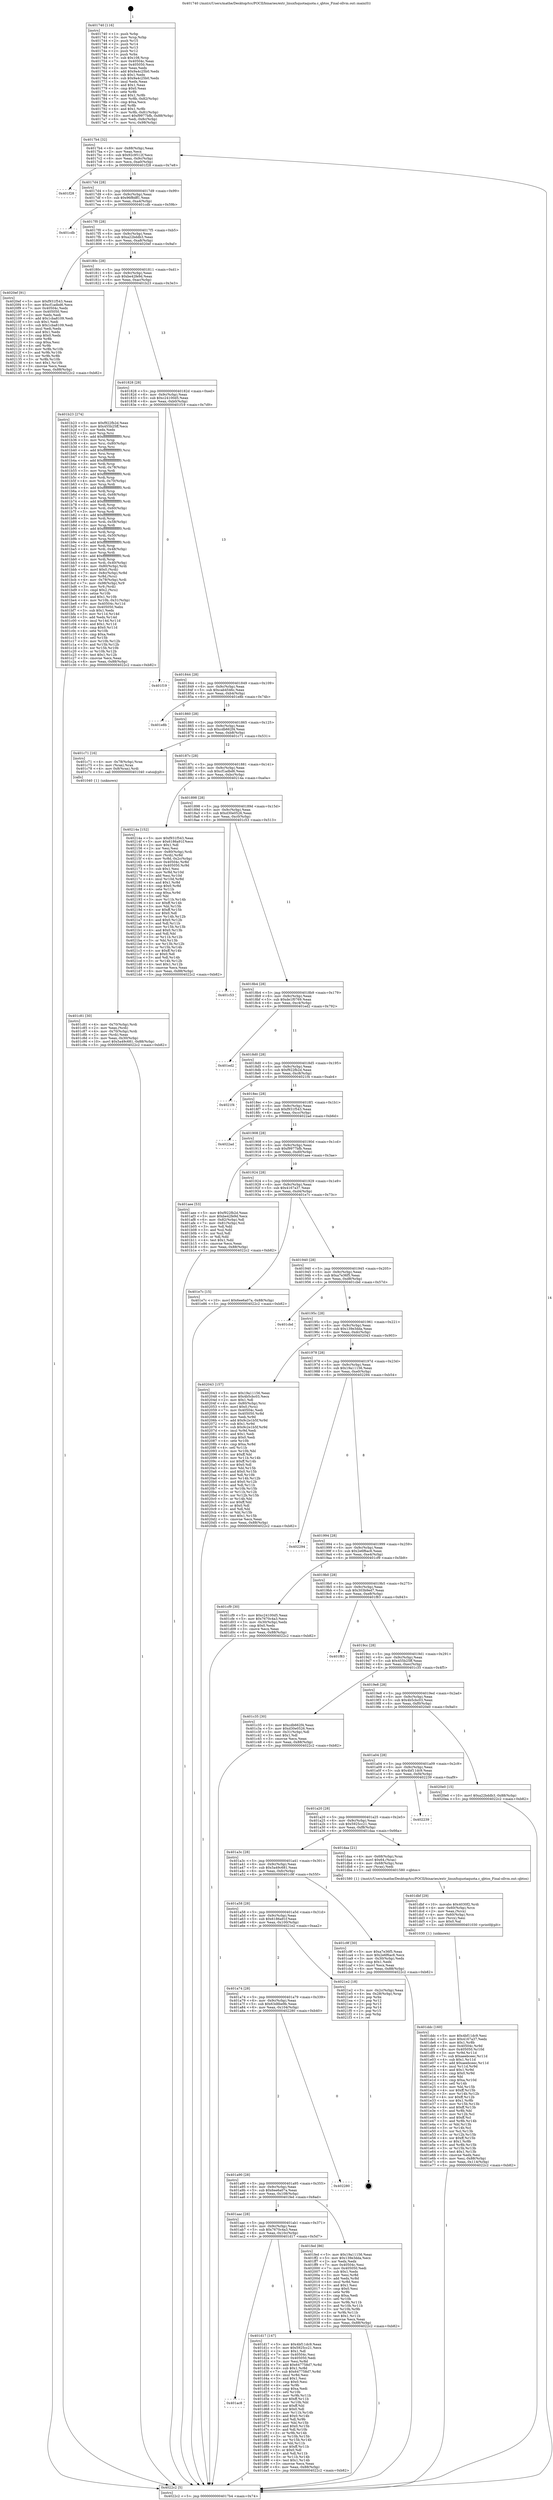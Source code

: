digraph "0x401740" {
  label = "0x401740 (/mnt/c/Users/mathe/Desktop/tcc/POCII/binaries/extr_linuxfsquotaquota.c_qbtos_Final-ollvm.out::main(0))"
  labelloc = "t"
  node[shape=record]

  Entry [label="",width=0.3,height=0.3,shape=circle,fillcolor=black,style=filled]
  "0x4017b4" [label="{
     0x4017b4 [32]\l
     | [instrs]\l
     &nbsp;&nbsp;0x4017b4 \<+6\>: mov -0x88(%rbp),%eax\l
     &nbsp;&nbsp;0x4017ba \<+2\>: mov %eax,%ecx\l
     &nbsp;&nbsp;0x4017bc \<+6\>: sub $0x92c9512f,%ecx\l
     &nbsp;&nbsp;0x4017c2 \<+6\>: mov %eax,-0x9c(%rbp)\l
     &nbsp;&nbsp;0x4017c8 \<+6\>: mov %ecx,-0xa0(%rbp)\l
     &nbsp;&nbsp;0x4017ce \<+6\>: je 0000000000401f28 \<main+0x7e8\>\l
  }"]
  "0x401f28" [label="{
     0x401f28\l
  }", style=dashed]
  "0x4017d4" [label="{
     0x4017d4 [28]\l
     | [instrs]\l
     &nbsp;&nbsp;0x4017d4 \<+5\>: jmp 00000000004017d9 \<main+0x99\>\l
     &nbsp;&nbsp;0x4017d9 \<+6\>: mov -0x9c(%rbp),%eax\l
     &nbsp;&nbsp;0x4017df \<+5\>: sub $0x96f8dff1,%eax\l
     &nbsp;&nbsp;0x4017e4 \<+6\>: mov %eax,-0xa4(%rbp)\l
     &nbsp;&nbsp;0x4017ea \<+6\>: je 0000000000401cdb \<main+0x59b\>\l
  }"]
  Exit [label="",width=0.3,height=0.3,shape=circle,fillcolor=black,style=filled,peripheries=2]
  "0x401cdb" [label="{
     0x401cdb\l
  }", style=dashed]
  "0x4017f0" [label="{
     0x4017f0 [28]\l
     | [instrs]\l
     &nbsp;&nbsp;0x4017f0 \<+5\>: jmp 00000000004017f5 \<main+0xb5\>\l
     &nbsp;&nbsp;0x4017f5 \<+6\>: mov -0x9c(%rbp),%eax\l
     &nbsp;&nbsp;0x4017fb \<+5\>: sub $0xa22bddb3,%eax\l
     &nbsp;&nbsp;0x401800 \<+6\>: mov %eax,-0xa8(%rbp)\l
     &nbsp;&nbsp;0x401806 \<+6\>: je 00000000004020ef \<main+0x9af\>\l
  }"]
  "0x401ddc" [label="{
     0x401ddc [160]\l
     | [instrs]\l
     &nbsp;&nbsp;0x401ddc \<+5\>: mov $0x4bf11dc9,%esi\l
     &nbsp;&nbsp;0x401de1 \<+5\>: mov $0x4167a37,%edx\l
     &nbsp;&nbsp;0x401de6 \<+3\>: mov $0x1,%r8b\l
     &nbsp;&nbsp;0x401de9 \<+8\>: mov 0x40504c,%r9d\l
     &nbsp;&nbsp;0x401df1 \<+8\>: mov 0x405050,%r10d\l
     &nbsp;&nbsp;0x401df9 \<+3\>: mov %r9d,%r11d\l
     &nbsp;&nbsp;0x401dfc \<+7\>: sub $0xaeebceec,%r11d\l
     &nbsp;&nbsp;0x401e03 \<+4\>: sub $0x1,%r11d\l
     &nbsp;&nbsp;0x401e07 \<+7\>: add $0xaeebceec,%r11d\l
     &nbsp;&nbsp;0x401e0e \<+4\>: imul %r11d,%r9d\l
     &nbsp;&nbsp;0x401e12 \<+4\>: and $0x1,%r9d\l
     &nbsp;&nbsp;0x401e16 \<+4\>: cmp $0x0,%r9d\l
     &nbsp;&nbsp;0x401e1a \<+3\>: sete %bl\l
     &nbsp;&nbsp;0x401e1d \<+4\>: cmp $0xa,%r10d\l
     &nbsp;&nbsp;0x401e21 \<+4\>: setl %r14b\l
     &nbsp;&nbsp;0x401e25 \<+3\>: mov %bl,%r15b\l
     &nbsp;&nbsp;0x401e28 \<+4\>: xor $0xff,%r15b\l
     &nbsp;&nbsp;0x401e2c \<+3\>: mov %r14b,%r12b\l
     &nbsp;&nbsp;0x401e2f \<+4\>: xor $0xff,%r12b\l
     &nbsp;&nbsp;0x401e33 \<+4\>: xor $0x1,%r8b\l
     &nbsp;&nbsp;0x401e37 \<+3\>: mov %r15b,%r13b\l
     &nbsp;&nbsp;0x401e3a \<+4\>: and $0xff,%r13b\l
     &nbsp;&nbsp;0x401e3e \<+3\>: and %r8b,%bl\l
     &nbsp;&nbsp;0x401e41 \<+3\>: mov %r12b,%cl\l
     &nbsp;&nbsp;0x401e44 \<+3\>: and $0xff,%cl\l
     &nbsp;&nbsp;0x401e47 \<+3\>: and %r8b,%r14b\l
     &nbsp;&nbsp;0x401e4a \<+3\>: or %bl,%r13b\l
     &nbsp;&nbsp;0x401e4d \<+3\>: or %r14b,%cl\l
     &nbsp;&nbsp;0x401e50 \<+3\>: xor %cl,%r13b\l
     &nbsp;&nbsp;0x401e53 \<+3\>: or %r12b,%r15b\l
     &nbsp;&nbsp;0x401e56 \<+4\>: xor $0xff,%r15b\l
     &nbsp;&nbsp;0x401e5a \<+4\>: or $0x1,%r8b\l
     &nbsp;&nbsp;0x401e5e \<+3\>: and %r8b,%r15b\l
     &nbsp;&nbsp;0x401e61 \<+3\>: or %r15b,%r13b\l
     &nbsp;&nbsp;0x401e64 \<+4\>: test $0x1,%r13b\l
     &nbsp;&nbsp;0x401e68 \<+3\>: cmovne %edx,%esi\l
     &nbsp;&nbsp;0x401e6b \<+6\>: mov %esi,-0x88(%rbp)\l
     &nbsp;&nbsp;0x401e71 \<+6\>: mov %eax,-0x114(%rbp)\l
     &nbsp;&nbsp;0x401e77 \<+5\>: jmp 00000000004022c2 \<main+0xb82\>\l
  }"]
  "0x4020ef" [label="{
     0x4020ef [91]\l
     | [instrs]\l
     &nbsp;&nbsp;0x4020ef \<+5\>: mov $0xf931f543,%eax\l
     &nbsp;&nbsp;0x4020f4 \<+5\>: mov $0xcf1adbd6,%ecx\l
     &nbsp;&nbsp;0x4020f9 \<+7\>: mov 0x40504c,%edx\l
     &nbsp;&nbsp;0x402100 \<+7\>: mov 0x405050,%esi\l
     &nbsp;&nbsp;0x402107 \<+2\>: mov %edx,%edi\l
     &nbsp;&nbsp;0x402109 \<+6\>: add $0x1cba8109,%edi\l
     &nbsp;&nbsp;0x40210f \<+3\>: sub $0x1,%edi\l
     &nbsp;&nbsp;0x402112 \<+6\>: sub $0x1cba8109,%edi\l
     &nbsp;&nbsp;0x402118 \<+3\>: imul %edi,%edx\l
     &nbsp;&nbsp;0x40211b \<+3\>: and $0x1,%edx\l
     &nbsp;&nbsp;0x40211e \<+3\>: cmp $0x0,%edx\l
     &nbsp;&nbsp;0x402121 \<+4\>: sete %r8b\l
     &nbsp;&nbsp;0x402125 \<+3\>: cmp $0xa,%esi\l
     &nbsp;&nbsp;0x402128 \<+4\>: setl %r9b\l
     &nbsp;&nbsp;0x40212c \<+3\>: mov %r8b,%r10b\l
     &nbsp;&nbsp;0x40212f \<+3\>: and %r9b,%r10b\l
     &nbsp;&nbsp;0x402132 \<+3\>: xor %r9b,%r8b\l
     &nbsp;&nbsp;0x402135 \<+3\>: or %r8b,%r10b\l
     &nbsp;&nbsp;0x402138 \<+4\>: test $0x1,%r10b\l
     &nbsp;&nbsp;0x40213c \<+3\>: cmovne %ecx,%eax\l
     &nbsp;&nbsp;0x40213f \<+6\>: mov %eax,-0x88(%rbp)\l
     &nbsp;&nbsp;0x402145 \<+5\>: jmp 00000000004022c2 \<main+0xb82\>\l
  }"]
  "0x40180c" [label="{
     0x40180c [28]\l
     | [instrs]\l
     &nbsp;&nbsp;0x40180c \<+5\>: jmp 0000000000401811 \<main+0xd1\>\l
     &nbsp;&nbsp;0x401811 \<+6\>: mov -0x9c(%rbp),%eax\l
     &nbsp;&nbsp;0x401817 \<+5\>: sub $0xbe42fe9d,%eax\l
     &nbsp;&nbsp;0x40181c \<+6\>: mov %eax,-0xac(%rbp)\l
     &nbsp;&nbsp;0x401822 \<+6\>: je 0000000000401b23 \<main+0x3e3\>\l
  }"]
  "0x401dbf" [label="{
     0x401dbf [29]\l
     | [instrs]\l
     &nbsp;&nbsp;0x401dbf \<+10\>: movabs $0x4030f2,%rdi\l
     &nbsp;&nbsp;0x401dc9 \<+4\>: mov -0x60(%rbp),%rcx\l
     &nbsp;&nbsp;0x401dcd \<+2\>: mov %eax,(%rcx)\l
     &nbsp;&nbsp;0x401dcf \<+4\>: mov -0x60(%rbp),%rcx\l
     &nbsp;&nbsp;0x401dd3 \<+2\>: mov (%rcx),%esi\l
     &nbsp;&nbsp;0x401dd5 \<+2\>: mov $0x0,%al\l
     &nbsp;&nbsp;0x401dd7 \<+5\>: call 0000000000401030 \<printf@plt\>\l
     | [calls]\l
     &nbsp;&nbsp;0x401030 \{1\} (unknown)\l
  }"]
  "0x401b23" [label="{
     0x401b23 [274]\l
     | [instrs]\l
     &nbsp;&nbsp;0x401b23 \<+5\>: mov $0xf922fb2d,%eax\l
     &nbsp;&nbsp;0x401b28 \<+5\>: mov $0x455b25ff,%ecx\l
     &nbsp;&nbsp;0x401b2d \<+2\>: xor %edx,%edx\l
     &nbsp;&nbsp;0x401b2f \<+3\>: mov %rsp,%rsi\l
     &nbsp;&nbsp;0x401b32 \<+4\>: add $0xfffffffffffffff0,%rsi\l
     &nbsp;&nbsp;0x401b36 \<+3\>: mov %rsi,%rsp\l
     &nbsp;&nbsp;0x401b39 \<+4\>: mov %rsi,-0x80(%rbp)\l
     &nbsp;&nbsp;0x401b3d \<+3\>: mov %rsp,%rsi\l
     &nbsp;&nbsp;0x401b40 \<+4\>: add $0xfffffffffffffff0,%rsi\l
     &nbsp;&nbsp;0x401b44 \<+3\>: mov %rsi,%rsp\l
     &nbsp;&nbsp;0x401b47 \<+3\>: mov %rsp,%rdi\l
     &nbsp;&nbsp;0x401b4a \<+4\>: add $0xfffffffffffffff0,%rdi\l
     &nbsp;&nbsp;0x401b4e \<+3\>: mov %rdi,%rsp\l
     &nbsp;&nbsp;0x401b51 \<+4\>: mov %rdi,-0x78(%rbp)\l
     &nbsp;&nbsp;0x401b55 \<+3\>: mov %rsp,%rdi\l
     &nbsp;&nbsp;0x401b58 \<+4\>: add $0xfffffffffffffff0,%rdi\l
     &nbsp;&nbsp;0x401b5c \<+3\>: mov %rdi,%rsp\l
     &nbsp;&nbsp;0x401b5f \<+4\>: mov %rdi,-0x70(%rbp)\l
     &nbsp;&nbsp;0x401b63 \<+3\>: mov %rsp,%rdi\l
     &nbsp;&nbsp;0x401b66 \<+4\>: add $0xfffffffffffffff0,%rdi\l
     &nbsp;&nbsp;0x401b6a \<+3\>: mov %rdi,%rsp\l
     &nbsp;&nbsp;0x401b6d \<+4\>: mov %rdi,-0x68(%rbp)\l
     &nbsp;&nbsp;0x401b71 \<+3\>: mov %rsp,%rdi\l
     &nbsp;&nbsp;0x401b74 \<+4\>: add $0xfffffffffffffff0,%rdi\l
     &nbsp;&nbsp;0x401b78 \<+3\>: mov %rdi,%rsp\l
     &nbsp;&nbsp;0x401b7b \<+4\>: mov %rdi,-0x60(%rbp)\l
     &nbsp;&nbsp;0x401b7f \<+3\>: mov %rsp,%rdi\l
     &nbsp;&nbsp;0x401b82 \<+4\>: add $0xfffffffffffffff0,%rdi\l
     &nbsp;&nbsp;0x401b86 \<+3\>: mov %rdi,%rsp\l
     &nbsp;&nbsp;0x401b89 \<+4\>: mov %rdi,-0x58(%rbp)\l
     &nbsp;&nbsp;0x401b8d \<+3\>: mov %rsp,%rdi\l
     &nbsp;&nbsp;0x401b90 \<+4\>: add $0xfffffffffffffff0,%rdi\l
     &nbsp;&nbsp;0x401b94 \<+3\>: mov %rdi,%rsp\l
     &nbsp;&nbsp;0x401b97 \<+4\>: mov %rdi,-0x50(%rbp)\l
     &nbsp;&nbsp;0x401b9b \<+3\>: mov %rsp,%rdi\l
     &nbsp;&nbsp;0x401b9e \<+4\>: add $0xfffffffffffffff0,%rdi\l
     &nbsp;&nbsp;0x401ba2 \<+3\>: mov %rdi,%rsp\l
     &nbsp;&nbsp;0x401ba5 \<+4\>: mov %rdi,-0x48(%rbp)\l
     &nbsp;&nbsp;0x401ba9 \<+3\>: mov %rsp,%rdi\l
     &nbsp;&nbsp;0x401bac \<+4\>: add $0xfffffffffffffff0,%rdi\l
     &nbsp;&nbsp;0x401bb0 \<+3\>: mov %rdi,%rsp\l
     &nbsp;&nbsp;0x401bb3 \<+4\>: mov %rdi,-0x40(%rbp)\l
     &nbsp;&nbsp;0x401bb7 \<+4\>: mov -0x80(%rbp),%rdi\l
     &nbsp;&nbsp;0x401bbb \<+6\>: movl $0x0,(%rdi)\l
     &nbsp;&nbsp;0x401bc1 \<+7\>: mov -0x8c(%rbp),%r8d\l
     &nbsp;&nbsp;0x401bc8 \<+3\>: mov %r8d,(%rsi)\l
     &nbsp;&nbsp;0x401bcb \<+4\>: mov -0x78(%rbp),%rdi\l
     &nbsp;&nbsp;0x401bcf \<+7\>: mov -0x98(%rbp),%r9\l
     &nbsp;&nbsp;0x401bd6 \<+3\>: mov %r9,(%rdi)\l
     &nbsp;&nbsp;0x401bd9 \<+3\>: cmpl $0x2,(%rsi)\l
     &nbsp;&nbsp;0x401bdc \<+4\>: setne %r10b\l
     &nbsp;&nbsp;0x401be0 \<+4\>: and $0x1,%r10b\l
     &nbsp;&nbsp;0x401be4 \<+4\>: mov %r10b,-0x31(%rbp)\l
     &nbsp;&nbsp;0x401be8 \<+8\>: mov 0x40504c,%r11d\l
     &nbsp;&nbsp;0x401bf0 \<+7\>: mov 0x405050,%ebx\l
     &nbsp;&nbsp;0x401bf7 \<+3\>: sub $0x1,%edx\l
     &nbsp;&nbsp;0x401bfa \<+3\>: mov %r11d,%r14d\l
     &nbsp;&nbsp;0x401bfd \<+3\>: add %edx,%r14d\l
     &nbsp;&nbsp;0x401c00 \<+4\>: imul %r14d,%r11d\l
     &nbsp;&nbsp;0x401c04 \<+4\>: and $0x1,%r11d\l
     &nbsp;&nbsp;0x401c08 \<+4\>: cmp $0x0,%r11d\l
     &nbsp;&nbsp;0x401c0c \<+4\>: sete %r10b\l
     &nbsp;&nbsp;0x401c10 \<+3\>: cmp $0xa,%ebx\l
     &nbsp;&nbsp;0x401c13 \<+4\>: setl %r15b\l
     &nbsp;&nbsp;0x401c17 \<+3\>: mov %r10b,%r12b\l
     &nbsp;&nbsp;0x401c1a \<+3\>: and %r15b,%r12b\l
     &nbsp;&nbsp;0x401c1d \<+3\>: xor %r15b,%r10b\l
     &nbsp;&nbsp;0x401c20 \<+3\>: or %r10b,%r12b\l
     &nbsp;&nbsp;0x401c23 \<+4\>: test $0x1,%r12b\l
     &nbsp;&nbsp;0x401c27 \<+3\>: cmovne %ecx,%eax\l
     &nbsp;&nbsp;0x401c2a \<+6\>: mov %eax,-0x88(%rbp)\l
     &nbsp;&nbsp;0x401c30 \<+5\>: jmp 00000000004022c2 \<main+0xb82\>\l
  }"]
  "0x401828" [label="{
     0x401828 [28]\l
     | [instrs]\l
     &nbsp;&nbsp;0x401828 \<+5\>: jmp 000000000040182d \<main+0xed\>\l
     &nbsp;&nbsp;0x40182d \<+6\>: mov -0x9c(%rbp),%eax\l
     &nbsp;&nbsp;0x401833 \<+5\>: sub $0xc24100d5,%eax\l
     &nbsp;&nbsp;0x401838 \<+6\>: mov %eax,-0xb0(%rbp)\l
     &nbsp;&nbsp;0x40183e \<+6\>: je 0000000000401f19 \<main+0x7d9\>\l
  }"]
  "0x401ac8" [label="{
     0x401ac8\l
  }", style=dashed]
  "0x401f19" [label="{
     0x401f19\l
  }", style=dashed]
  "0x401844" [label="{
     0x401844 [28]\l
     | [instrs]\l
     &nbsp;&nbsp;0x401844 \<+5\>: jmp 0000000000401849 \<main+0x109\>\l
     &nbsp;&nbsp;0x401849 \<+6\>: mov -0x9c(%rbp),%eax\l
     &nbsp;&nbsp;0x40184f \<+5\>: sub $0xcab4546c,%eax\l
     &nbsp;&nbsp;0x401854 \<+6\>: mov %eax,-0xb4(%rbp)\l
     &nbsp;&nbsp;0x40185a \<+6\>: je 0000000000401e8b \<main+0x74b\>\l
  }"]
  "0x401d17" [label="{
     0x401d17 [147]\l
     | [instrs]\l
     &nbsp;&nbsp;0x401d17 \<+5\>: mov $0x4bf11dc9,%eax\l
     &nbsp;&nbsp;0x401d1c \<+5\>: mov $0x5925cc21,%ecx\l
     &nbsp;&nbsp;0x401d21 \<+2\>: mov $0x1,%dl\l
     &nbsp;&nbsp;0x401d23 \<+7\>: mov 0x40504c,%esi\l
     &nbsp;&nbsp;0x401d2a \<+7\>: mov 0x405050,%edi\l
     &nbsp;&nbsp;0x401d31 \<+3\>: mov %esi,%r8d\l
     &nbsp;&nbsp;0x401d34 \<+7\>: add $0x647758d7,%r8d\l
     &nbsp;&nbsp;0x401d3b \<+4\>: sub $0x1,%r8d\l
     &nbsp;&nbsp;0x401d3f \<+7\>: sub $0x647758d7,%r8d\l
     &nbsp;&nbsp;0x401d46 \<+4\>: imul %r8d,%esi\l
     &nbsp;&nbsp;0x401d4a \<+3\>: and $0x1,%esi\l
     &nbsp;&nbsp;0x401d4d \<+3\>: cmp $0x0,%esi\l
     &nbsp;&nbsp;0x401d50 \<+4\>: sete %r9b\l
     &nbsp;&nbsp;0x401d54 \<+3\>: cmp $0xa,%edi\l
     &nbsp;&nbsp;0x401d57 \<+4\>: setl %r10b\l
     &nbsp;&nbsp;0x401d5b \<+3\>: mov %r9b,%r11b\l
     &nbsp;&nbsp;0x401d5e \<+4\>: xor $0xff,%r11b\l
     &nbsp;&nbsp;0x401d62 \<+3\>: mov %r10b,%bl\l
     &nbsp;&nbsp;0x401d65 \<+3\>: xor $0xff,%bl\l
     &nbsp;&nbsp;0x401d68 \<+3\>: xor $0x0,%dl\l
     &nbsp;&nbsp;0x401d6b \<+3\>: mov %r11b,%r14b\l
     &nbsp;&nbsp;0x401d6e \<+4\>: and $0x0,%r14b\l
     &nbsp;&nbsp;0x401d72 \<+3\>: and %dl,%r9b\l
     &nbsp;&nbsp;0x401d75 \<+3\>: mov %bl,%r15b\l
     &nbsp;&nbsp;0x401d78 \<+4\>: and $0x0,%r15b\l
     &nbsp;&nbsp;0x401d7c \<+3\>: and %dl,%r10b\l
     &nbsp;&nbsp;0x401d7f \<+3\>: or %r9b,%r14b\l
     &nbsp;&nbsp;0x401d82 \<+3\>: or %r10b,%r15b\l
     &nbsp;&nbsp;0x401d85 \<+3\>: xor %r15b,%r14b\l
     &nbsp;&nbsp;0x401d88 \<+3\>: or %bl,%r11b\l
     &nbsp;&nbsp;0x401d8b \<+4\>: xor $0xff,%r11b\l
     &nbsp;&nbsp;0x401d8f \<+3\>: or $0x0,%dl\l
     &nbsp;&nbsp;0x401d92 \<+3\>: and %dl,%r11b\l
     &nbsp;&nbsp;0x401d95 \<+3\>: or %r11b,%r14b\l
     &nbsp;&nbsp;0x401d98 \<+4\>: test $0x1,%r14b\l
     &nbsp;&nbsp;0x401d9c \<+3\>: cmovne %ecx,%eax\l
     &nbsp;&nbsp;0x401d9f \<+6\>: mov %eax,-0x88(%rbp)\l
     &nbsp;&nbsp;0x401da5 \<+5\>: jmp 00000000004022c2 \<main+0xb82\>\l
  }"]
  "0x401e8b" [label="{
     0x401e8b\l
  }", style=dashed]
  "0x401860" [label="{
     0x401860 [28]\l
     | [instrs]\l
     &nbsp;&nbsp;0x401860 \<+5\>: jmp 0000000000401865 \<main+0x125\>\l
     &nbsp;&nbsp;0x401865 \<+6\>: mov -0x9c(%rbp),%eax\l
     &nbsp;&nbsp;0x40186b \<+5\>: sub $0xcdb662f4,%eax\l
     &nbsp;&nbsp;0x401870 \<+6\>: mov %eax,-0xb8(%rbp)\l
     &nbsp;&nbsp;0x401876 \<+6\>: je 0000000000401c71 \<main+0x531\>\l
  }"]
  "0x401aac" [label="{
     0x401aac [28]\l
     | [instrs]\l
     &nbsp;&nbsp;0x401aac \<+5\>: jmp 0000000000401ab1 \<main+0x371\>\l
     &nbsp;&nbsp;0x401ab1 \<+6\>: mov -0x9c(%rbp),%eax\l
     &nbsp;&nbsp;0x401ab7 \<+5\>: sub $0x7670c4a3,%eax\l
     &nbsp;&nbsp;0x401abc \<+6\>: mov %eax,-0x10c(%rbp)\l
     &nbsp;&nbsp;0x401ac2 \<+6\>: je 0000000000401d17 \<main+0x5d7\>\l
  }"]
  "0x401c71" [label="{
     0x401c71 [16]\l
     | [instrs]\l
     &nbsp;&nbsp;0x401c71 \<+4\>: mov -0x78(%rbp),%rax\l
     &nbsp;&nbsp;0x401c75 \<+3\>: mov (%rax),%rax\l
     &nbsp;&nbsp;0x401c78 \<+4\>: mov 0x8(%rax),%rdi\l
     &nbsp;&nbsp;0x401c7c \<+5\>: call 0000000000401040 \<atoi@plt\>\l
     | [calls]\l
     &nbsp;&nbsp;0x401040 \{1\} (unknown)\l
  }"]
  "0x40187c" [label="{
     0x40187c [28]\l
     | [instrs]\l
     &nbsp;&nbsp;0x40187c \<+5\>: jmp 0000000000401881 \<main+0x141\>\l
     &nbsp;&nbsp;0x401881 \<+6\>: mov -0x9c(%rbp),%eax\l
     &nbsp;&nbsp;0x401887 \<+5\>: sub $0xcf1adbd6,%eax\l
     &nbsp;&nbsp;0x40188c \<+6\>: mov %eax,-0xbc(%rbp)\l
     &nbsp;&nbsp;0x401892 \<+6\>: je 000000000040214a \<main+0xa0a\>\l
  }"]
  "0x401fed" [label="{
     0x401fed [86]\l
     | [instrs]\l
     &nbsp;&nbsp;0x401fed \<+5\>: mov $0x19a11156,%eax\l
     &nbsp;&nbsp;0x401ff2 \<+5\>: mov $0x139e3dda,%ecx\l
     &nbsp;&nbsp;0x401ff7 \<+2\>: xor %edx,%edx\l
     &nbsp;&nbsp;0x401ff9 \<+7\>: mov 0x40504c,%esi\l
     &nbsp;&nbsp;0x402000 \<+7\>: mov 0x405050,%edi\l
     &nbsp;&nbsp;0x402007 \<+3\>: sub $0x1,%edx\l
     &nbsp;&nbsp;0x40200a \<+3\>: mov %esi,%r8d\l
     &nbsp;&nbsp;0x40200d \<+3\>: add %edx,%r8d\l
     &nbsp;&nbsp;0x402010 \<+4\>: imul %r8d,%esi\l
     &nbsp;&nbsp;0x402014 \<+3\>: and $0x1,%esi\l
     &nbsp;&nbsp;0x402017 \<+3\>: cmp $0x0,%esi\l
     &nbsp;&nbsp;0x40201a \<+4\>: sete %r9b\l
     &nbsp;&nbsp;0x40201e \<+3\>: cmp $0xa,%edi\l
     &nbsp;&nbsp;0x402021 \<+4\>: setl %r10b\l
     &nbsp;&nbsp;0x402025 \<+3\>: mov %r9b,%r11b\l
     &nbsp;&nbsp;0x402028 \<+3\>: and %r10b,%r11b\l
     &nbsp;&nbsp;0x40202b \<+3\>: xor %r10b,%r9b\l
     &nbsp;&nbsp;0x40202e \<+3\>: or %r9b,%r11b\l
     &nbsp;&nbsp;0x402031 \<+4\>: test $0x1,%r11b\l
     &nbsp;&nbsp;0x402035 \<+3\>: cmovne %ecx,%eax\l
     &nbsp;&nbsp;0x402038 \<+6\>: mov %eax,-0x88(%rbp)\l
     &nbsp;&nbsp;0x40203e \<+5\>: jmp 00000000004022c2 \<main+0xb82\>\l
  }"]
  "0x40214a" [label="{
     0x40214a [152]\l
     | [instrs]\l
     &nbsp;&nbsp;0x40214a \<+5\>: mov $0xf931f543,%eax\l
     &nbsp;&nbsp;0x40214f \<+5\>: mov $0x6186a91f,%ecx\l
     &nbsp;&nbsp;0x402154 \<+2\>: mov $0x1,%dl\l
     &nbsp;&nbsp;0x402156 \<+2\>: xor %esi,%esi\l
     &nbsp;&nbsp;0x402158 \<+4\>: mov -0x80(%rbp),%rdi\l
     &nbsp;&nbsp;0x40215c \<+3\>: mov (%rdi),%r8d\l
     &nbsp;&nbsp;0x40215f \<+4\>: mov %r8d,-0x2c(%rbp)\l
     &nbsp;&nbsp;0x402163 \<+8\>: mov 0x40504c,%r8d\l
     &nbsp;&nbsp;0x40216b \<+8\>: mov 0x405050,%r9d\l
     &nbsp;&nbsp;0x402173 \<+3\>: sub $0x1,%esi\l
     &nbsp;&nbsp;0x402176 \<+3\>: mov %r8d,%r10d\l
     &nbsp;&nbsp;0x402179 \<+3\>: add %esi,%r10d\l
     &nbsp;&nbsp;0x40217c \<+4\>: imul %r10d,%r8d\l
     &nbsp;&nbsp;0x402180 \<+4\>: and $0x1,%r8d\l
     &nbsp;&nbsp;0x402184 \<+4\>: cmp $0x0,%r8d\l
     &nbsp;&nbsp;0x402188 \<+4\>: sete %r11b\l
     &nbsp;&nbsp;0x40218c \<+4\>: cmp $0xa,%r9d\l
     &nbsp;&nbsp;0x402190 \<+3\>: setl %bl\l
     &nbsp;&nbsp;0x402193 \<+3\>: mov %r11b,%r14b\l
     &nbsp;&nbsp;0x402196 \<+4\>: xor $0xff,%r14b\l
     &nbsp;&nbsp;0x40219a \<+3\>: mov %bl,%r15b\l
     &nbsp;&nbsp;0x40219d \<+4\>: xor $0xff,%r15b\l
     &nbsp;&nbsp;0x4021a1 \<+3\>: xor $0x0,%dl\l
     &nbsp;&nbsp;0x4021a4 \<+3\>: mov %r14b,%r12b\l
     &nbsp;&nbsp;0x4021a7 \<+4\>: and $0x0,%r12b\l
     &nbsp;&nbsp;0x4021ab \<+3\>: and %dl,%r11b\l
     &nbsp;&nbsp;0x4021ae \<+3\>: mov %r15b,%r13b\l
     &nbsp;&nbsp;0x4021b1 \<+4\>: and $0x0,%r13b\l
     &nbsp;&nbsp;0x4021b5 \<+2\>: and %dl,%bl\l
     &nbsp;&nbsp;0x4021b7 \<+3\>: or %r11b,%r12b\l
     &nbsp;&nbsp;0x4021ba \<+3\>: or %bl,%r13b\l
     &nbsp;&nbsp;0x4021bd \<+3\>: xor %r13b,%r12b\l
     &nbsp;&nbsp;0x4021c0 \<+3\>: or %r15b,%r14b\l
     &nbsp;&nbsp;0x4021c3 \<+4\>: xor $0xff,%r14b\l
     &nbsp;&nbsp;0x4021c7 \<+3\>: or $0x0,%dl\l
     &nbsp;&nbsp;0x4021ca \<+3\>: and %dl,%r14b\l
     &nbsp;&nbsp;0x4021cd \<+3\>: or %r14b,%r12b\l
     &nbsp;&nbsp;0x4021d0 \<+4\>: test $0x1,%r12b\l
     &nbsp;&nbsp;0x4021d4 \<+3\>: cmovne %ecx,%eax\l
     &nbsp;&nbsp;0x4021d7 \<+6\>: mov %eax,-0x88(%rbp)\l
     &nbsp;&nbsp;0x4021dd \<+5\>: jmp 00000000004022c2 \<main+0xb82\>\l
  }"]
  "0x401898" [label="{
     0x401898 [28]\l
     | [instrs]\l
     &nbsp;&nbsp;0x401898 \<+5\>: jmp 000000000040189d \<main+0x15d\>\l
     &nbsp;&nbsp;0x40189d \<+6\>: mov -0x9c(%rbp),%eax\l
     &nbsp;&nbsp;0x4018a3 \<+5\>: sub $0xd30e0526,%eax\l
     &nbsp;&nbsp;0x4018a8 \<+6\>: mov %eax,-0xc0(%rbp)\l
     &nbsp;&nbsp;0x4018ae \<+6\>: je 0000000000401c53 \<main+0x513\>\l
  }"]
  "0x401a90" [label="{
     0x401a90 [28]\l
     | [instrs]\l
     &nbsp;&nbsp;0x401a90 \<+5\>: jmp 0000000000401a95 \<main+0x355\>\l
     &nbsp;&nbsp;0x401a95 \<+6\>: mov -0x9c(%rbp),%eax\l
     &nbsp;&nbsp;0x401a9b \<+5\>: sub $0x6ee6a07a,%eax\l
     &nbsp;&nbsp;0x401aa0 \<+6\>: mov %eax,-0x108(%rbp)\l
     &nbsp;&nbsp;0x401aa6 \<+6\>: je 0000000000401fed \<main+0x8ad\>\l
  }"]
  "0x401c53" [label="{
     0x401c53\l
  }", style=dashed]
  "0x4018b4" [label="{
     0x4018b4 [28]\l
     | [instrs]\l
     &nbsp;&nbsp;0x4018b4 \<+5\>: jmp 00000000004018b9 \<main+0x179\>\l
     &nbsp;&nbsp;0x4018b9 \<+6\>: mov -0x9c(%rbp),%eax\l
     &nbsp;&nbsp;0x4018bf \<+5\>: sub $0xde1f0769,%eax\l
     &nbsp;&nbsp;0x4018c4 \<+6\>: mov %eax,-0xc4(%rbp)\l
     &nbsp;&nbsp;0x4018ca \<+6\>: je 0000000000401ed2 \<main+0x792\>\l
  }"]
  "0x402280" [label="{
     0x402280\l
  }", style=dashed]
  "0x401ed2" [label="{
     0x401ed2\l
  }", style=dashed]
  "0x4018d0" [label="{
     0x4018d0 [28]\l
     | [instrs]\l
     &nbsp;&nbsp;0x4018d0 \<+5\>: jmp 00000000004018d5 \<main+0x195\>\l
     &nbsp;&nbsp;0x4018d5 \<+6\>: mov -0x9c(%rbp),%eax\l
     &nbsp;&nbsp;0x4018db \<+5\>: sub $0xf922fb2d,%eax\l
     &nbsp;&nbsp;0x4018e0 \<+6\>: mov %eax,-0xc8(%rbp)\l
     &nbsp;&nbsp;0x4018e6 \<+6\>: je 00000000004021f4 \<main+0xab4\>\l
  }"]
  "0x401a74" [label="{
     0x401a74 [28]\l
     | [instrs]\l
     &nbsp;&nbsp;0x401a74 \<+5\>: jmp 0000000000401a79 \<main+0x339\>\l
     &nbsp;&nbsp;0x401a79 \<+6\>: mov -0x9c(%rbp),%eax\l
     &nbsp;&nbsp;0x401a7f \<+5\>: sub $0x63d8be9b,%eax\l
     &nbsp;&nbsp;0x401a84 \<+6\>: mov %eax,-0x104(%rbp)\l
     &nbsp;&nbsp;0x401a8a \<+6\>: je 0000000000402280 \<main+0xb40\>\l
  }"]
  "0x4021f4" [label="{
     0x4021f4\l
  }", style=dashed]
  "0x4018ec" [label="{
     0x4018ec [28]\l
     | [instrs]\l
     &nbsp;&nbsp;0x4018ec \<+5\>: jmp 00000000004018f1 \<main+0x1b1\>\l
     &nbsp;&nbsp;0x4018f1 \<+6\>: mov -0x9c(%rbp),%eax\l
     &nbsp;&nbsp;0x4018f7 \<+5\>: sub $0xf931f543,%eax\l
     &nbsp;&nbsp;0x4018fc \<+6\>: mov %eax,-0xcc(%rbp)\l
     &nbsp;&nbsp;0x401902 \<+6\>: je 00000000004022ad \<main+0xb6d\>\l
  }"]
  "0x4021e2" [label="{
     0x4021e2 [18]\l
     | [instrs]\l
     &nbsp;&nbsp;0x4021e2 \<+3\>: mov -0x2c(%rbp),%eax\l
     &nbsp;&nbsp;0x4021e5 \<+4\>: lea -0x28(%rbp),%rsp\l
     &nbsp;&nbsp;0x4021e9 \<+1\>: pop %rbx\l
     &nbsp;&nbsp;0x4021ea \<+2\>: pop %r12\l
     &nbsp;&nbsp;0x4021ec \<+2\>: pop %r13\l
     &nbsp;&nbsp;0x4021ee \<+2\>: pop %r14\l
     &nbsp;&nbsp;0x4021f0 \<+2\>: pop %r15\l
     &nbsp;&nbsp;0x4021f2 \<+1\>: pop %rbp\l
     &nbsp;&nbsp;0x4021f3 \<+1\>: ret\l
  }"]
  "0x4022ad" [label="{
     0x4022ad\l
  }", style=dashed]
  "0x401908" [label="{
     0x401908 [28]\l
     | [instrs]\l
     &nbsp;&nbsp;0x401908 \<+5\>: jmp 000000000040190d \<main+0x1cd\>\l
     &nbsp;&nbsp;0x40190d \<+6\>: mov -0x9c(%rbp),%eax\l
     &nbsp;&nbsp;0x401913 \<+5\>: sub $0xf9977bfb,%eax\l
     &nbsp;&nbsp;0x401918 \<+6\>: mov %eax,-0xd0(%rbp)\l
     &nbsp;&nbsp;0x40191e \<+6\>: je 0000000000401aee \<main+0x3ae\>\l
  }"]
  "0x401a58" [label="{
     0x401a58 [28]\l
     | [instrs]\l
     &nbsp;&nbsp;0x401a58 \<+5\>: jmp 0000000000401a5d \<main+0x31d\>\l
     &nbsp;&nbsp;0x401a5d \<+6\>: mov -0x9c(%rbp),%eax\l
     &nbsp;&nbsp;0x401a63 \<+5\>: sub $0x6186a91f,%eax\l
     &nbsp;&nbsp;0x401a68 \<+6\>: mov %eax,-0x100(%rbp)\l
     &nbsp;&nbsp;0x401a6e \<+6\>: je 00000000004021e2 \<main+0xaa2\>\l
  }"]
  "0x401aee" [label="{
     0x401aee [53]\l
     | [instrs]\l
     &nbsp;&nbsp;0x401aee \<+5\>: mov $0xf922fb2d,%eax\l
     &nbsp;&nbsp;0x401af3 \<+5\>: mov $0xbe42fe9d,%ecx\l
     &nbsp;&nbsp;0x401af8 \<+6\>: mov -0x82(%rbp),%dl\l
     &nbsp;&nbsp;0x401afe \<+7\>: mov -0x81(%rbp),%sil\l
     &nbsp;&nbsp;0x401b05 \<+3\>: mov %dl,%dil\l
     &nbsp;&nbsp;0x401b08 \<+3\>: and %sil,%dil\l
     &nbsp;&nbsp;0x401b0b \<+3\>: xor %sil,%dl\l
     &nbsp;&nbsp;0x401b0e \<+3\>: or %dl,%dil\l
     &nbsp;&nbsp;0x401b11 \<+4\>: test $0x1,%dil\l
     &nbsp;&nbsp;0x401b15 \<+3\>: cmovne %ecx,%eax\l
     &nbsp;&nbsp;0x401b18 \<+6\>: mov %eax,-0x88(%rbp)\l
     &nbsp;&nbsp;0x401b1e \<+5\>: jmp 00000000004022c2 \<main+0xb82\>\l
  }"]
  "0x401924" [label="{
     0x401924 [28]\l
     | [instrs]\l
     &nbsp;&nbsp;0x401924 \<+5\>: jmp 0000000000401929 \<main+0x1e9\>\l
     &nbsp;&nbsp;0x401929 \<+6\>: mov -0x9c(%rbp),%eax\l
     &nbsp;&nbsp;0x40192f \<+5\>: sub $0x4167a37,%eax\l
     &nbsp;&nbsp;0x401934 \<+6\>: mov %eax,-0xd4(%rbp)\l
     &nbsp;&nbsp;0x40193a \<+6\>: je 0000000000401e7c \<main+0x73c\>\l
  }"]
  "0x4022c2" [label="{
     0x4022c2 [5]\l
     | [instrs]\l
     &nbsp;&nbsp;0x4022c2 \<+5\>: jmp 00000000004017b4 \<main+0x74\>\l
  }"]
  "0x401740" [label="{
     0x401740 [116]\l
     | [instrs]\l
     &nbsp;&nbsp;0x401740 \<+1\>: push %rbp\l
     &nbsp;&nbsp;0x401741 \<+3\>: mov %rsp,%rbp\l
     &nbsp;&nbsp;0x401744 \<+2\>: push %r15\l
     &nbsp;&nbsp;0x401746 \<+2\>: push %r14\l
     &nbsp;&nbsp;0x401748 \<+2\>: push %r13\l
     &nbsp;&nbsp;0x40174a \<+2\>: push %r12\l
     &nbsp;&nbsp;0x40174c \<+1\>: push %rbx\l
     &nbsp;&nbsp;0x40174d \<+7\>: sub $0x108,%rsp\l
     &nbsp;&nbsp;0x401754 \<+7\>: mov 0x40504c,%eax\l
     &nbsp;&nbsp;0x40175b \<+7\>: mov 0x405050,%ecx\l
     &nbsp;&nbsp;0x401762 \<+2\>: mov %eax,%edx\l
     &nbsp;&nbsp;0x401764 \<+6\>: add $0x9a4c25b0,%edx\l
     &nbsp;&nbsp;0x40176a \<+3\>: sub $0x1,%edx\l
     &nbsp;&nbsp;0x40176d \<+6\>: sub $0x9a4c25b0,%edx\l
     &nbsp;&nbsp;0x401773 \<+3\>: imul %edx,%eax\l
     &nbsp;&nbsp;0x401776 \<+3\>: and $0x1,%eax\l
     &nbsp;&nbsp;0x401779 \<+3\>: cmp $0x0,%eax\l
     &nbsp;&nbsp;0x40177c \<+4\>: sete %r8b\l
     &nbsp;&nbsp;0x401780 \<+4\>: and $0x1,%r8b\l
     &nbsp;&nbsp;0x401784 \<+7\>: mov %r8b,-0x82(%rbp)\l
     &nbsp;&nbsp;0x40178b \<+3\>: cmp $0xa,%ecx\l
     &nbsp;&nbsp;0x40178e \<+4\>: setl %r8b\l
     &nbsp;&nbsp;0x401792 \<+4\>: and $0x1,%r8b\l
     &nbsp;&nbsp;0x401796 \<+7\>: mov %r8b,-0x81(%rbp)\l
     &nbsp;&nbsp;0x40179d \<+10\>: movl $0xf9977bfb,-0x88(%rbp)\l
     &nbsp;&nbsp;0x4017a7 \<+6\>: mov %edi,-0x8c(%rbp)\l
     &nbsp;&nbsp;0x4017ad \<+7\>: mov %rsi,-0x98(%rbp)\l
  }"]
  "0x401c9f" [label="{
     0x401c9f [30]\l
     | [instrs]\l
     &nbsp;&nbsp;0x401c9f \<+5\>: mov $0xa7e36f5,%eax\l
     &nbsp;&nbsp;0x401ca4 \<+5\>: mov $0x2e6f6ac6,%ecx\l
     &nbsp;&nbsp;0x401ca9 \<+3\>: mov -0x30(%rbp),%edx\l
     &nbsp;&nbsp;0x401cac \<+3\>: cmp $0x1,%edx\l
     &nbsp;&nbsp;0x401caf \<+3\>: cmovl %ecx,%eax\l
     &nbsp;&nbsp;0x401cb2 \<+6\>: mov %eax,-0x88(%rbp)\l
     &nbsp;&nbsp;0x401cb8 \<+5\>: jmp 00000000004022c2 \<main+0xb82\>\l
  }"]
  "0x401a3c" [label="{
     0x401a3c [28]\l
     | [instrs]\l
     &nbsp;&nbsp;0x401a3c \<+5\>: jmp 0000000000401a41 \<main+0x301\>\l
     &nbsp;&nbsp;0x401a41 \<+6\>: mov -0x9c(%rbp),%eax\l
     &nbsp;&nbsp;0x401a47 \<+5\>: sub $0x5a49c681,%eax\l
     &nbsp;&nbsp;0x401a4c \<+6\>: mov %eax,-0xfc(%rbp)\l
     &nbsp;&nbsp;0x401a52 \<+6\>: je 0000000000401c9f \<main+0x55f\>\l
  }"]
  "0x401e7c" [label="{
     0x401e7c [15]\l
     | [instrs]\l
     &nbsp;&nbsp;0x401e7c \<+10\>: movl $0x6ee6a07a,-0x88(%rbp)\l
     &nbsp;&nbsp;0x401e86 \<+5\>: jmp 00000000004022c2 \<main+0xb82\>\l
  }"]
  "0x401940" [label="{
     0x401940 [28]\l
     | [instrs]\l
     &nbsp;&nbsp;0x401940 \<+5\>: jmp 0000000000401945 \<main+0x205\>\l
     &nbsp;&nbsp;0x401945 \<+6\>: mov -0x9c(%rbp),%eax\l
     &nbsp;&nbsp;0x40194b \<+5\>: sub $0xa7e36f5,%eax\l
     &nbsp;&nbsp;0x401950 \<+6\>: mov %eax,-0xd8(%rbp)\l
     &nbsp;&nbsp;0x401956 \<+6\>: je 0000000000401cbd \<main+0x57d\>\l
  }"]
  "0x401daa" [label="{
     0x401daa [21]\l
     | [instrs]\l
     &nbsp;&nbsp;0x401daa \<+4\>: mov -0x68(%rbp),%rax\l
     &nbsp;&nbsp;0x401dae \<+6\>: movl $0x64,(%rax)\l
     &nbsp;&nbsp;0x401db4 \<+4\>: mov -0x68(%rbp),%rax\l
     &nbsp;&nbsp;0x401db8 \<+2\>: mov (%rax),%edi\l
     &nbsp;&nbsp;0x401dba \<+5\>: call 0000000000401580 \<qbtos\>\l
     | [calls]\l
     &nbsp;&nbsp;0x401580 \{1\} (/mnt/c/Users/mathe/Desktop/tcc/POCII/binaries/extr_linuxfsquotaquota.c_qbtos_Final-ollvm.out::qbtos)\l
  }"]
  "0x401cbd" [label="{
     0x401cbd\l
  }", style=dashed]
  "0x40195c" [label="{
     0x40195c [28]\l
     | [instrs]\l
     &nbsp;&nbsp;0x40195c \<+5\>: jmp 0000000000401961 \<main+0x221\>\l
     &nbsp;&nbsp;0x401961 \<+6\>: mov -0x9c(%rbp),%eax\l
     &nbsp;&nbsp;0x401967 \<+5\>: sub $0x139e3dda,%eax\l
     &nbsp;&nbsp;0x40196c \<+6\>: mov %eax,-0xdc(%rbp)\l
     &nbsp;&nbsp;0x401972 \<+6\>: je 0000000000402043 \<main+0x903\>\l
  }"]
  "0x401a20" [label="{
     0x401a20 [28]\l
     | [instrs]\l
     &nbsp;&nbsp;0x401a20 \<+5\>: jmp 0000000000401a25 \<main+0x2e5\>\l
     &nbsp;&nbsp;0x401a25 \<+6\>: mov -0x9c(%rbp),%eax\l
     &nbsp;&nbsp;0x401a2b \<+5\>: sub $0x5925cc21,%eax\l
     &nbsp;&nbsp;0x401a30 \<+6\>: mov %eax,-0xf8(%rbp)\l
     &nbsp;&nbsp;0x401a36 \<+6\>: je 0000000000401daa \<main+0x66a\>\l
  }"]
  "0x402043" [label="{
     0x402043 [157]\l
     | [instrs]\l
     &nbsp;&nbsp;0x402043 \<+5\>: mov $0x19a11156,%eax\l
     &nbsp;&nbsp;0x402048 \<+5\>: mov $0x4b5cbc03,%ecx\l
     &nbsp;&nbsp;0x40204d \<+2\>: mov $0x1,%dl\l
     &nbsp;&nbsp;0x40204f \<+4\>: mov -0x80(%rbp),%rsi\l
     &nbsp;&nbsp;0x402053 \<+6\>: movl $0x0,(%rsi)\l
     &nbsp;&nbsp;0x402059 \<+7\>: mov 0x40504c,%edi\l
     &nbsp;&nbsp;0x402060 \<+8\>: mov 0x405050,%r8d\l
     &nbsp;&nbsp;0x402068 \<+3\>: mov %edi,%r9d\l
     &nbsp;&nbsp;0x40206b \<+7\>: add $0x9c2e1b5f,%r9d\l
     &nbsp;&nbsp;0x402072 \<+4\>: sub $0x1,%r9d\l
     &nbsp;&nbsp;0x402076 \<+7\>: sub $0x9c2e1b5f,%r9d\l
     &nbsp;&nbsp;0x40207d \<+4\>: imul %r9d,%edi\l
     &nbsp;&nbsp;0x402081 \<+3\>: and $0x1,%edi\l
     &nbsp;&nbsp;0x402084 \<+3\>: cmp $0x0,%edi\l
     &nbsp;&nbsp;0x402087 \<+4\>: sete %r10b\l
     &nbsp;&nbsp;0x40208b \<+4\>: cmp $0xa,%r8d\l
     &nbsp;&nbsp;0x40208f \<+4\>: setl %r11b\l
     &nbsp;&nbsp;0x402093 \<+3\>: mov %r10b,%bl\l
     &nbsp;&nbsp;0x402096 \<+3\>: xor $0xff,%bl\l
     &nbsp;&nbsp;0x402099 \<+3\>: mov %r11b,%r14b\l
     &nbsp;&nbsp;0x40209c \<+4\>: xor $0xff,%r14b\l
     &nbsp;&nbsp;0x4020a0 \<+3\>: xor $0x0,%dl\l
     &nbsp;&nbsp;0x4020a3 \<+3\>: mov %bl,%r15b\l
     &nbsp;&nbsp;0x4020a6 \<+4\>: and $0x0,%r15b\l
     &nbsp;&nbsp;0x4020aa \<+3\>: and %dl,%r10b\l
     &nbsp;&nbsp;0x4020ad \<+3\>: mov %r14b,%r12b\l
     &nbsp;&nbsp;0x4020b0 \<+4\>: and $0x0,%r12b\l
     &nbsp;&nbsp;0x4020b4 \<+3\>: and %dl,%r11b\l
     &nbsp;&nbsp;0x4020b7 \<+3\>: or %r10b,%r15b\l
     &nbsp;&nbsp;0x4020ba \<+3\>: or %r11b,%r12b\l
     &nbsp;&nbsp;0x4020bd \<+3\>: xor %r12b,%r15b\l
     &nbsp;&nbsp;0x4020c0 \<+3\>: or %r14b,%bl\l
     &nbsp;&nbsp;0x4020c3 \<+3\>: xor $0xff,%bl\l
     &nbsp;&nbsp;0x4020c6 \<+3\>: or $0x0,%dl\l
     &nbsp;&nbsp;0x4020c9 \<+2\>: and %dl,%bl\l
     &nbsp;&nbsp;0x4020cb \<+3\>: or %bl,%r15b\l
     &nbsp;&nbsp;0x4020ce \<+4\>: test $0x1,%r15b\l
     &nbsp;&nbsp;0x4020d2 \<+3\>: cmovne %ecx,%eax\l
     &nbsp;&nbsp;0x4020d5 \<+6\>: mov %eax,-0x88(%rbp)\l
     &nbsp;&nbsp;0x4020db \<+5\>: jmp 00000000004022c2 \<main+0xb82\>\l
  }"]
  "0x401978" [label="{
     0x401978 [28]\l
     | [instrs]\l
     &nbsp;&nbsp;0x401978 \<+5\>: jmp 000000000040197d \<main+0x23d\>\l
     &nbsp;&nbsp;0x40197d \<+6\>: mov -0x9c(%rbp),%eax\l
     &nbsp;&nbsp;0x401983 \<+5\>: sub $0x19a11156,%eax\l
     &nbsp;&nbsp;0x401988 \<+6\>: mov %eax,-0xe0(%rbp)\l
     &nbsp;&nbsp;0x40198e \<+6\>: je 0000000000402294 \<main+0xb54\>\l
  }"]
  "0x402239" [label="{
     0x402239\l
  }", style=dashed]
  "0x402294" [label="{
     0x402294\l
  }", style=dashed]
  "0x401994" [label="{
     0x401994 [28]\l
     | [instrs]\l
     &nbsp;&nbsp;0x401994 \<+5\>: jmp 0000000000401999 \<main+0x259\>\l
     &nbsp;&nbsp;0x401999 \<+6\>: mov -0x9c(%rbp),%eax\l
     &nbsp;&nbsp;0x40199f \<+5\>: sub $0x2e6f6ac6,%eax\l
     &nbsp;&nbsp;0x4019a4 \<+6\>: mov %eax,-0xe4(%rbp)\l
     &nbsp;&nbsp;0x4019aa \<+6\>: je 0000000000401cf9 \<main+0x5b9\>\l
  }"]
  "0x401a04" [label="{
     0x401a04 [28]\l
     | [instrs]\l
     &nbsp;&nbsp;0x401a04 \<+5\>: jmp 0000000000401a09 \<main+0x2c9\>\l
     &nbsp;&nbsp;0x401a09 \<+6\>: mov -0x9c(%rbp),%eax\l
     &nbsp;&nbsp;0x401a0f \<+5\>: sub $0x4bf11dc9,%eax\l
     &nbsp;&nbsp;0x401a14 \<+6\>: mov %eax,-0xf4(%rbp)\l
     &nbsp;&nbsp;0x401a1a \<+6\>: je 0000000000402239 \<main+0xaf9\>\l
  }"]
  "0x401cf9" [label="{
     0x401cf9 [30]\l
     | [instrs]\l
     &nbsp;&nbsp;0x401cf9 \<+5\>: mov $0xc24100d5,%eax\l
     &nbsp;&nbsp;0x401cfe \<+5\>: mov $0x7670c4a3,%ecx\l
     &nbsp;&nbsp;0x401d03 \<+3\>: mov -0x30(%rbp),%edx\l
     &nbsp;&nbsp;0x401d06 \<+3\>: cmp $0x0,%edx\l
     &nbsp;&nbsp;0x401d09 \<+3\>: cmove %ecx,%eax\l
     &nbsp;&nbsp;0x401d0c \<+6\>: mov %eax,-0x88(%rbp)\l
     &nbsp;&nbsp;0x401d12 \<+5\>: jmp 00000000004022c2 \<main+0xb82\>\l
  }"]
  "0x4019b0" [label="{
     0x4019b0 [28]\l
     | [instrs]\l
     &nbsp;&nbsp;0x4019b0 \<+5\>: jmp 00000000004019b5 \<main+0x275\>\l
     &nbsp;&nbsp;0x4019b5 \<+6\>: mov -0x9c(%rbp),%eax\l
     &nbsp;&nbsp;0x4019bb \<+5\>: sub $0x303b9ed7,%eax\l
     &nbsp;&nbsp;0x4019c0 \<+6\>: mov %eax,-0xe8(%rbp)\l
     &nbsp;&nbsp;0x4019c6 \<+6\>: je 0000000000401f83 \<main+0x843\>\l
  }"]
  "0x4020e0" [label="{
     0x4020e0 [15]\l
     | [instrs]\l
     &nbsp;&nbsp;0x4020e0 \<+10\>: movl $0xa22bddb3,-0x88(%rbp)\l
     &nbsp;&nbsp;0x4020ea \<+5\>: jmp 00000000004022c2 \<main+0xb82\>\l
  }"]
  "0x401f83" [label="{
     0x401f83\l
  }", style=dashed]
  "0x4019cc" [label="{
     0x4019cc [28]\l
     | [instrs]\l
     &nbsp;&nbsp;0x4019cc \<+5\>: jmp 00000000004019d1 \<main+0x291\>\l
     &nbsp;&nbsp;0x4019d1 \<+6\>: mov -0x9c(%rbp),%eax\l
     &nbsp;&nbsp;0x4019d7 \<+5\>: sub $0x455b25ff,%eax\l
     &nbsp;&nbsp;0x4019dc \<+6\>: mov %eax,-0xec(%rbp)\l
     &nbsp;&nbsp;0x4019e2 \<+6\>: je 0000000000401c35 \<main+0x4f5\>\l
  }"]
  "0x401c81" [label="{
     0x401c81 [30]\l
     | [instrs]\l
     &nbsp;&nbsp;0x401c81 \<+4\>: mov -0x70(%rbp),%rdi\l
     &nbsp;&nbsp;0x401c85 \<+2\>: mov %eax,(%rdi)\l
     &nbsp;&nbsp;0x401c87 \<+4\>: mov -0x70(%rbp),%rdi\l
     &nbsp;&nbsp;0x401c8b \<+2\>: mov (%rdi),%eax\l
     &nbsp;&nbsp;0x401c8d \<+3\>: mov %eax,-0x30(%rbp)\l
     &nbsp;&nbsp;0x401c90 \<+10\>: movl $0x5a49c681,-0x88(%rbp)\l
     &nbsp;&nbsp;0x401c9a \<+5\>: jmp 00000000004022c2 \<main+0xb82\>\l
  }"]
  "0x401c35" [label="{
     0x401c35 [30]\l
     | [instrs]\l
     &nbsp;&nbsp;0x401c35 \<+5\>: mov $0xcdb662f4,%eax\l
     &nbsp;&nbsp;0x401c3a \<+5\>: mov $0xd30e0526,%ecx\l
     &nbsp;&nbsp;0x401c3f \<+3\>: mov -0x31(%rbp),%dl\l
     &nbsp;&nbsp;0x401c42 \<+3\>: test $0x1,%dl\l
     &nbsp;&nbsp;0x401c45 \<+3\>: cmovne %ecx,%eax\l
     &nbsp;&nbsp;0x401c48 \<+6\>: mov %eax,-0x88(%rbp)\l
     &nbsp;&nbsp;0x401c4e \<+5\>: jmp 00000000004022c2 \<main+0xb82\>\l
  }"]
  "0x4019e8" [label="{
     0x4019e8 [28]\l
     | [instrs]\l
     &nbsp;&nbsp;0x4019e8 \<+5\>: jmp 00000000004019ed \<main+0x2ad\>\l
     &nbsp;&nbsp;0x4019ed \<+6\>: mov -0x9c(%rbp),%eax\l
     &nbsp;&nbsp;0x4019f3 \<+5\>: sub $0x4b5cbc03,%eax\l
     &nbsp;&nbsp;0x4019f8 \<+6\>: mov %eax,-0xf0(%rbp)\l
     &nbsp;&nbsp;0x4019fe \<+6\>: je 00000000004020e0 \<main+0x9a0\>\l
  }"]
  Entry -> "0x401740" [label=" 1"]
  "0x4017b4" -> "0x401f28" [label=" 0"]
  "0x4017b4" -> "0x4017d4" [label=" 15"]
  "0x4021e2" -> Exit [label=" 1"]
  "0x4017d4" -> "0x401cdb" [label=" 0"]
  "0x4017d4" -> "0x4017f0" [label=" 15"]
  "0x40214a" -> "0x4022c2" [label=" 1"]
  "0x4017f0" -> "0x4020ef" [label=" 1"]
  "0x4017f0" -> "0x40180c" [label=" 14"]
  "0x4020ef" -> "0x4022c2" [label=" 1"]
  "0x40180c" -> "0x401b23" [label=" 1"]
  "0x40180c" -> "0x401828" [label=" 13"]
  "0x4020e0" -> "0x4022c2" [label=" 1"]
  "0x401828" -> "0x401f19" [label=" 0"]
  "0x401828" -> "0x401844" [label=" 13"]
  "0x402043" -> "0x4022c2" [label=" 1"]
  "0x401844" -> "0x401e8b" [label=" 0"]
  "0x401844" -> "0x401860" [label=" 13"]
  "0x401fed" -> "0x4022c2" [label=" 1"]
  "0x401860" -> "0x401c71" [label=" 1"]
  "0x401860" -> "0x40187c" [label=" 12"]
  "0x401ddc" -> "0x4022c2" [label=" 1"]
  "0x40187c" -> "0x40214a" [label=" 1"]
  "0x40187c" -> "0x401898" [label=" 11"]
  "0x401dbf" -> "0x401ddc" [label=" 1"]
  "0x401898" -> "0x401c53" [label=" 0"]
  "0x401898" -> "0x4018b4" [label=" 11"]
  "0x401d17" -> "0x4022c2" [label=" 1"]
  "0x4018b4" -> "0x401ed2" [label=" 0"]
  "0x4018b4" -> "0x4018d0" [label=" 11"]
  "0x401aac" -> "0x401ac8" [label=" 0"]
  "0x4018d0" -> "0x4021f4" [label=" 0"]
  "0x4018d0" -> "0x4018ec" [label=" 11"]
  "0x401e7c" -> "0x4022c2" [label=" 1"]
  "0x4018ec" -> "0x4022ad" [label=" 0"]
  "0x4018ec" -> "0x401908" [label=" 11"]
  "0x401a90" -> "0x401aac" [label=" 1"]
  "0x401908" -> "0x401aee" [label=" 1"]
  "0x401908" -> "0x401924" [label=" 10"]
  "0x401aee" -> "0x4022c2" [label=" 1"]
  "0x401740" -> "0x4017b4" [label=" 1"]
  "0x4022c2" -> "0x4017b4" [label=" 14"]
  "0x401daa" -> "0x401dbf" [label=" 1"]
  "0x401b23" -> "0x4022c2" [label=" 1"]
  "0x401a74" -> "0x401a90" [label=" 2"]
  "0x401924" -> "0x401e7c" [label=" 1"]
  "0x401924" -> "0x401940" [label=" 9"]
  "0x401aac" -> "0x401d17" [label=" 1"]
  "0x401940" -> "0x401cbd" [label=" 0"]
  "0x401940" -> "0x40195c" [label=" 9"]
  "0x401a58" -> "0x401a74" [label=" 2"]
  "0x40195c" -> "0x402043" [label=" 1"]
  "0x40195c" -> "0x401978" [label=" 8"]
  "0x401a90" -> "0x401fed" [label=" 1"]
  "0x401978" -> "0x402294" [label=" 0"]
  "0x401978" -> "0x401994" [label=" 8"]
  "0x401cf9" -> "0x4022c2" [label=" 1"]
  "0x401994" -> "0x401cf9" [label=" 1"]
  "0x401994" -> "0x4019b0" [label=" 7"]
  "0x401a3c" -> "0x401a58" [label=" 3"]
  "0x4019b0" -> "0x401f83" [label=" 0"]
  "0x4019b0" -> "0x4019cc" [label=" 7"]
  "0x401a3c" -> "0x401c9f" [label=" 1"]
  "0x4019cc" -> "0x401c35" [label=" 1"]
  "0x4019cc" -> "0x4019e8" [label=" 6"]
  "0x401c35" -> "0x4022c2" [label=" 1"]
  "0x401c71" -> "0x401c81" [label=" 1"]
  "0x401c81" -> "0x4022c2" [label=" 1"]
  "0x401a74" -> "0x402280" [label=" 0"]
  "0x4019e8" -> "0x4020e0" [label=" 1"]
  "0x4019e8" -> "0x401a04" [label=" 5"]
  "0x401c9f" -> "0x4022c2" [label=" 1"]
  "0x401a04" -> "0x402239" [label=" 0"]
  "0x401a04" -> "0x401a20" [label=" 5"]
  "0x401a58" -> "0x4021e2" [label=" 1"]
  "0x401a20" -> "0x401daa" [label=" 1"]
  "0x401a20" -> "0x401a3c" [label=" 4"]
}
